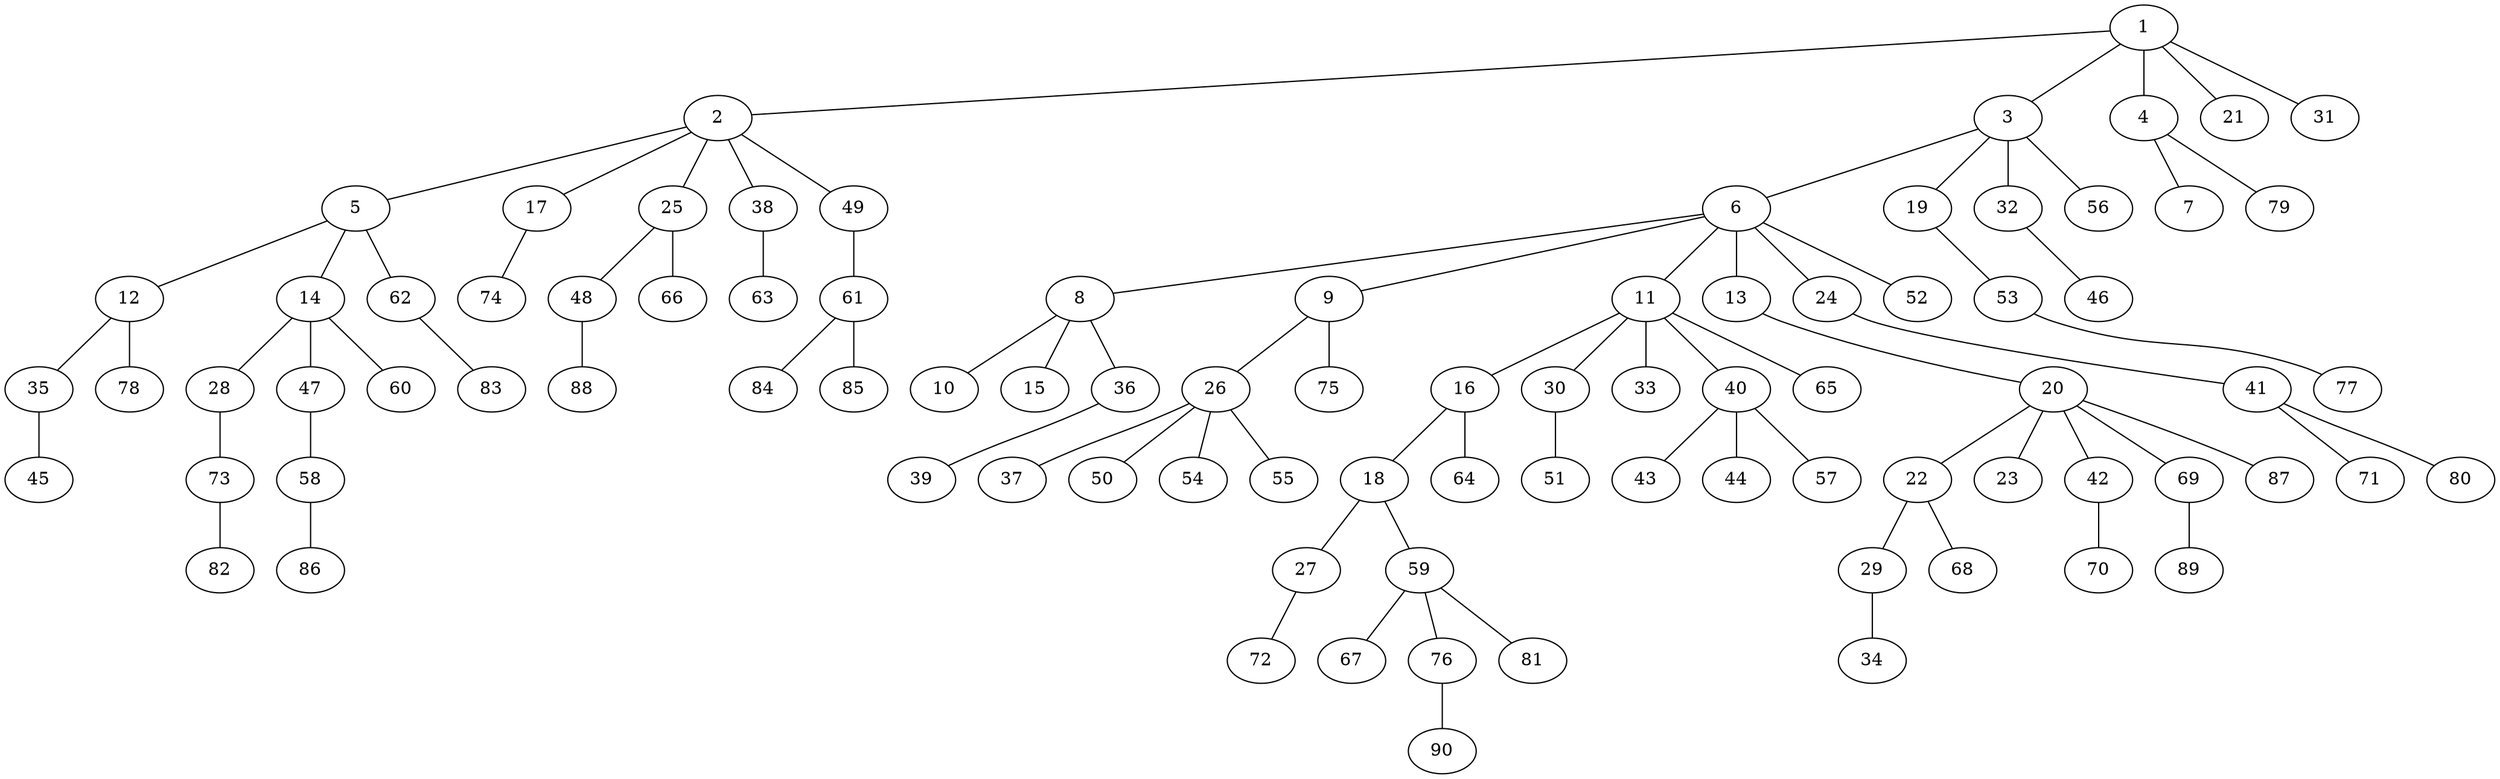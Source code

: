 graph graphname {1--2
1--3
1--4
1--21
1--31
2--5
2--17
2--25
2--38
2--49
3--6
3--19
3--32
3--56
4--7
4--79
5--12
5--14
5--62
6--8
6--9
6--11
6--13
6--24
6--52
8--10
8--15
8--36
9--26
9--75
11--16
11--30
11--33
11--40
11--65
12--35
12--78
13--20
14--28
14--47
14--60
16--18
16--64
17--74
18--27
18--59
19--53
20--22
20--23
20--42
20--69
20--87
22--29
22--68
24--41
25--48
25--66
26--37
26--50
26--54
26--55
27--72
28--73
29--34
30--51
32--46
35--45
36--39
38--63
40--43
40--44
40--57
41--71
41--80
42--70
47--58
48--88
49--61
53--77
58--86
59--67
59--76
59--81
61--84
61--85
62--83
69--89
73--82
76--90
}